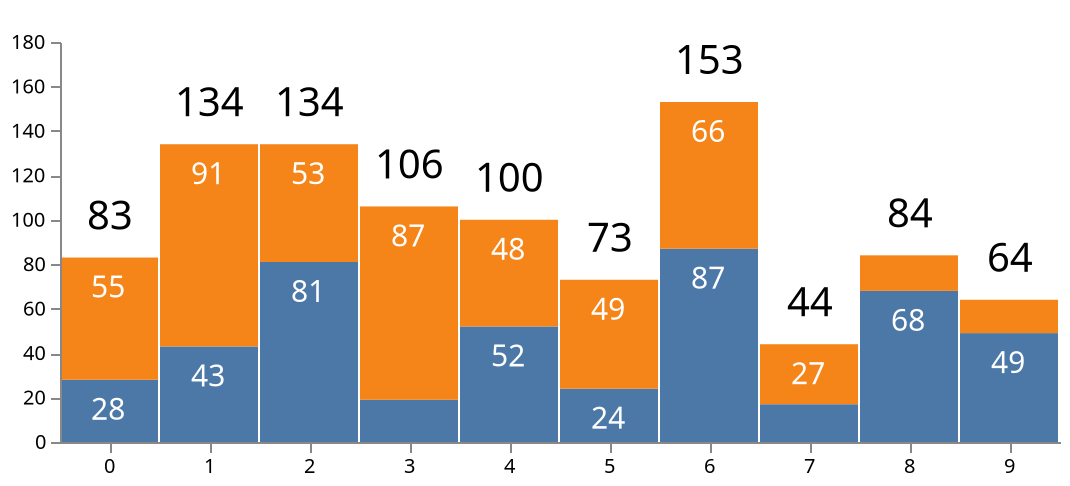 {
  "$schema": "https://vega.github.io/schema/vega/v4.json",
  "width": 500,
  "height": 200,
  "padding": 5,

  "data": [
    {
      "name": "table",
      "values": [
        { "x": 0, "y": 28, "c": 0 },
        { "x": 0, "y": 55, "c": 1 },
        { "x": 1, "y": 43, "c": 0 },
        { "x": 1, "y": 91, "c": 1 },
        { "x": 2, "y": 81, "c": 0 },
        { "x": 2, "y": 53, "c": 1 },
        { "x": 3, "y": 19, "c": 0 },
        { "x": 3, "y": 87, "c": 1 },
        { "x": 4, "y": 52, "c": 0 },
        { "x": 4, "y": 48, "c": 1 },
        { "x": 5, "y": 24, "c": 0 },
        { "x": 5, "y": 49, "c": 1 },
        { "x": 6, "y": 87, "c": 0 },
        { "x": 6, "y": 66, "c": 1 },
        { "x": 7, "y": 17, "c": 0 },
        { "x": 7, "y": 27, "c": 1 },
        { "x": 8, "y": 68, "c": 0 },
        { "x": 8, "y": 16, "c": 1 },
        { "x": 9, "y": 49, "c": 0 },
        { "x": 9, "y": 15, "c": 1 }
      ],
      "transform": [
        {
          "type": "stack",
          "groupby": ["x"],
          "sort": { "field": "c" },
          "field": "y"
        }
      ]
    }
  ],

  "scales": [
    {
      "name": "x",
      "type": "band",
      "range": "width",
      "domain": { "data": "table", "field": "x" }
    },
    {
      "name": "y",
      "type": "linear",
      "range": "height",
      "nice": true,
      "zero": true,
      "domain": [0, 180]
    },
    {
      "name": "color",
      "type": "ordinal",
      "range": "category",
      "domain": { "data": "table", "field": "c" }
    }
  ],

  "axes": [
    { "orient": "bottom", "scale": "x", "zindex": 1 },
    { "orient": "left", "scale": "y", "zindex": 1 }
  ],

  "marks": [
    {
      "type": "rect",
      "name": "baseRect",
      "from": { "data": "table" },
      "encode": {
        "enter": {
          "x": { "scale": "x", "field": "x" },
          "width": { "scale": "x", "band": 1, "offset": -1 },
          "y": { "scale": "y", "field": "y0" },
          "y2": { "scale": "y", "field": "y1" },
          "fill": { "scale": "color", "field": "c" }
        },
        "update": {
          "fillOpacity": { "value": 1 }
        },
        "hover": {
          "fillOpacity": { "value": 0.5 }
        }
      }
    },
    {
      "type": "text",
      "from": { "data": "baseRect" },
      "encode": {
        "enter": {
          "x": { "field": "x" },
          "y": { "field": "y" },
          "text": { "field": "datum.y1" },
          "fontSize": { "value": 20 }
        }
      },
      "transform": [
        {
          "type": "label",
          "size": [500, 200],
          "anchor": ["top"],
          "offset": [10]
        }
      ]
    },
    {
      "type": "text",
      "from": { "data": "baseRect" },
      "encode": {
        "enter": {
          "x": { "field": "x" },
          "y": { "field": "y" },
          "text": { "field": "datum.y" },
          "fontSize": { "value": 15 },
          "fill": {"value": "#fff"}
        }
      },
      "transform": [
        {
          "type": "label",
          "size": [500, 200],
          "anchor": ["top"],
          "offset": [-8]
        }
      ]
    }
  ]
}

